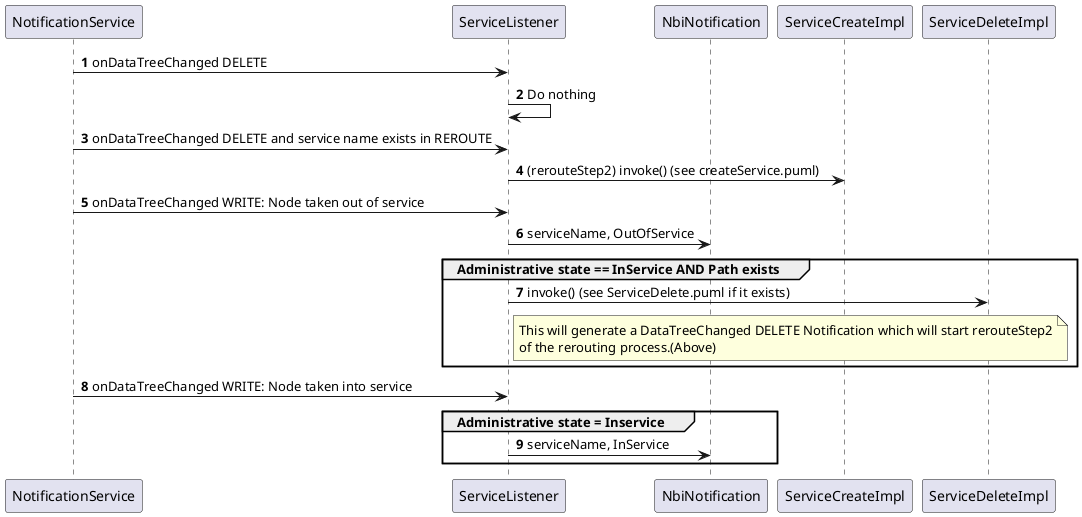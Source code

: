 @startuml
'https://plantuml.com/sequence-diagram

autonumber
participant NotificationService
participant ServiceListener
participant NbiNotification
participant ServiceCreateImpl
participant ServiceDeleteImpl

NotificationService -> ServiceListener: onDataTreeChanged DELETE
ServiceListener -> ServiceListener: Do nothing

NotificationService -> ServiceListener: onDataTreeChanged DELETE and service name exists in REROUTE
ServiceListener -> ServiceCreateImpl: (rerouteStep2) invoke() (see createService.puml)

NotificationService -> ServiceListener: onDataTreeChanged WRITE: Node taken out of service
ServiceListener -> NbiNotification: serviceName, OutOfService
group Administrative state == InService AND Path exists
    ServiceListener -> ServiceDeleteImpl: invoke() (see ServiceDelete.puml if it exists)
    note right of ServiceListener: This will generate a DataTreeChanged DELETE Notification which will start rerouteStep2\nof the rerouting process.(Above)
end
NotificationService -> ServiceListener: onDataTreeChanged WRITE: Node taken into service
group Administrative state = Inservice
    ServiceListener -> NbiNotification: serviceName, InService
end

@enduml
